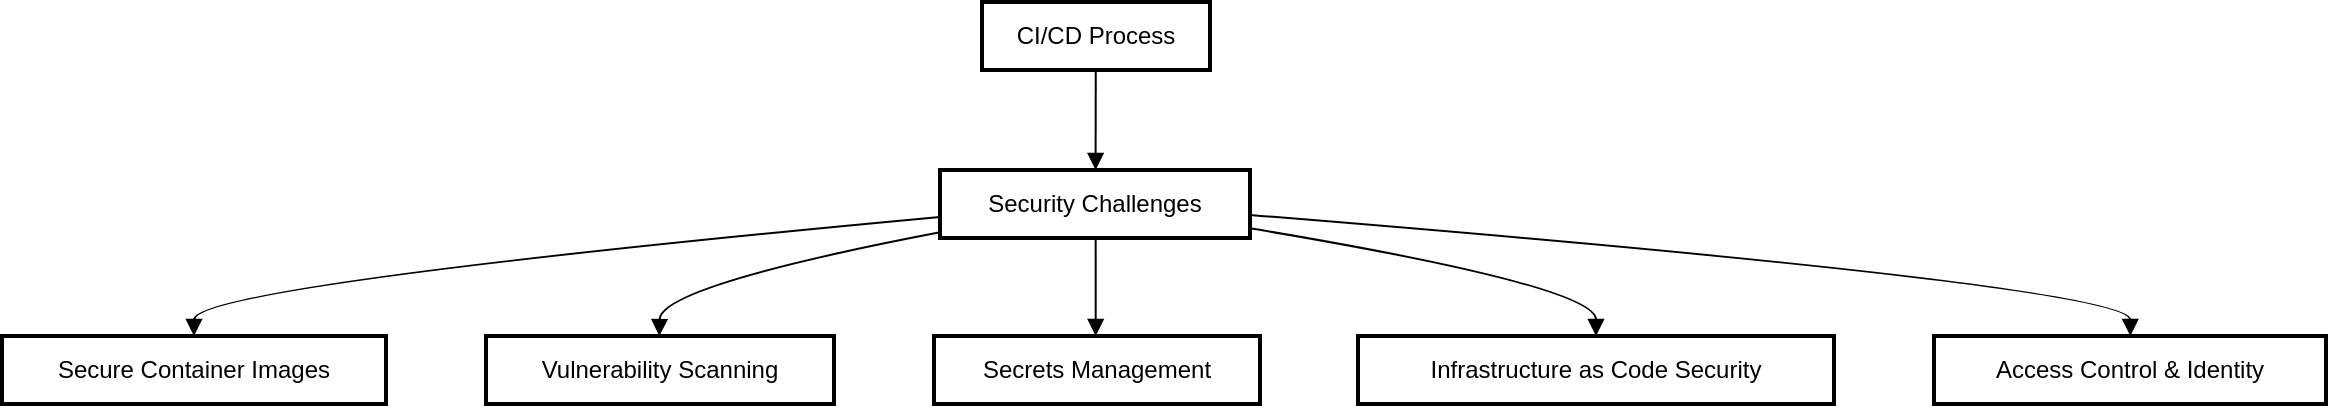 <mxfile version="21.1.2" type="github">
  <diagram name="Page-1" id="OC_qVcGlNLEOAf9SV1fg">
    <mxGraphModel>
      <root>
        <mxCell id="0" />
        <mxCell id="1" parent="0" />
        <mxCell id="2" value="CI/CD Process" style="whiteSpace=wrap;strokeWidth=2;" vertex="1" parent="1">
          <mxGeometry x="490" width="114" height="34" as="geometry" />
        </mxCell>
        <mxCell id="3" value="Security Challenges" style="whiteSpace=wrap;strokeWidth=2;" vertex="1" parent="1">
          <mxGeometry x="469" y="84" width="155" height="34" as="geometry" />
        </mxCell>
        <mxCell id="4" value="Secure Container Images" style="whiteSpace=wrap;strokeWidth=2;" vertex="1" parent="1">
          <mxGeometry y="167" width="192" height="34" as="geometry" />
        </mxCell>
        <mxCell id="5" value="Vulnerability Scanning" style="whiteSpace=wrap;strokeWidth=2;" vertex="1" parent="1">
          <mxGeometry x="242" y="167" width="174" height="34" as="geometry" />
        </mxCell>
        <mxCell id="6" value="Secrets Management" style="whiteSpace=wrap;strokeWidth=2;" vertex="1" parent="1">
          <mxGeometry x="466" y="167" width="163" height="34" as="geometry" />
        </mxCell>
        <mxCell id="7" value="Infrastructure as Code Security" style="whiteSpace=wrap;strokeWidth=2;" vertex="1" parent="1">
          <mxGeometry x="678" y="167" width="238" height="34" as="geometry" />
        </mxCell>
        <mxCell id="8" value="Access Control &amp; Identity" style="whiteSpace=wrap;strokeWidth=2;" vertex="1" parent="1">
          <mxGeometry x="966" y="167" width="196" height="34" as="geometry" />
        </mxCell>
        <mxCell id="9" value="" style="curved=1;startArrow=none;endArrow=block;exitX=0.499;exitY=0.985;entryX=0.502;entryY=-0.015;" edge="1" parent="1" source="2" target="3">
          <mxGeometry relative="1" as="geometry">
            <Array as="points" />
          </mxGeometry>
        </mxCell>
        <mxCell id="10" value="" style="curved=1;startArrow=none;endArrow=block;exitX=0.003;exitY=0.689;entryX=0.5;entryY=0;" edge="1" parent="1" source="3" target="4">
          <mxGeometry relative="1" as="geometry">
            <Array as="points">
              <mxPoint x="96" y="142" />
            </Array>
          </mxGeometry>
        </mxCell>
        <mxCell id="11" value="" style="curved=1;startArrow=none;endArrow=block;exitX=0.003;exitY=0.914;entryX=0.498;entryY=0;" edge="1" parent="1" source="3" target="5">
          <mxGeometry relative="1" as="geometry">
            <Array as="points">
              <mxPoint x="329" y="142" />
            </Array>
          </mxGeometry>
        </mxCell>
        <mxCell id="12" value="" style="curved=1;startArrow=none;endArrow=block;exitX=0.502;exitY=0.971;entryX=0.496;entryY=0;" edge="1" parent="1" source="3" target="6">
          <mxGeometry relative="1" as="geometry">
            <Array as="points" />
          </mxGeometry>
        </mxCell>
        <mxCell id="13" value="" style="curved=1;startArrow=none;endArrow=block;exitX=1.002;exitY=0.858;entryX=0.5;entryY=0;" edge="1" parent="1" source="3" target="7">
          <mxGeometry relative="1" as="geometry">
            <Array as="points">
              <mxPoint x="797" y="142" />
            </Array>
          </mxGeometry>
        </mxCell>
        <mxCell id="14" value="" style="curved=1;startArrow=none;endArrow=block;exitX=1.002;exitY=0.662;entryX=0.501;entryY=0;" edge="1" parent="1" source="3" target="8">
          <mxGeometry relative="1" as="geometry">
            <Array as="points">
              <mxPoint x="1064" y="142" />
            </Array>
          </mxGeometry>
        </mxCell>
      </root>
    </mxGraphModel>
  </diagram>
</mxfile>
